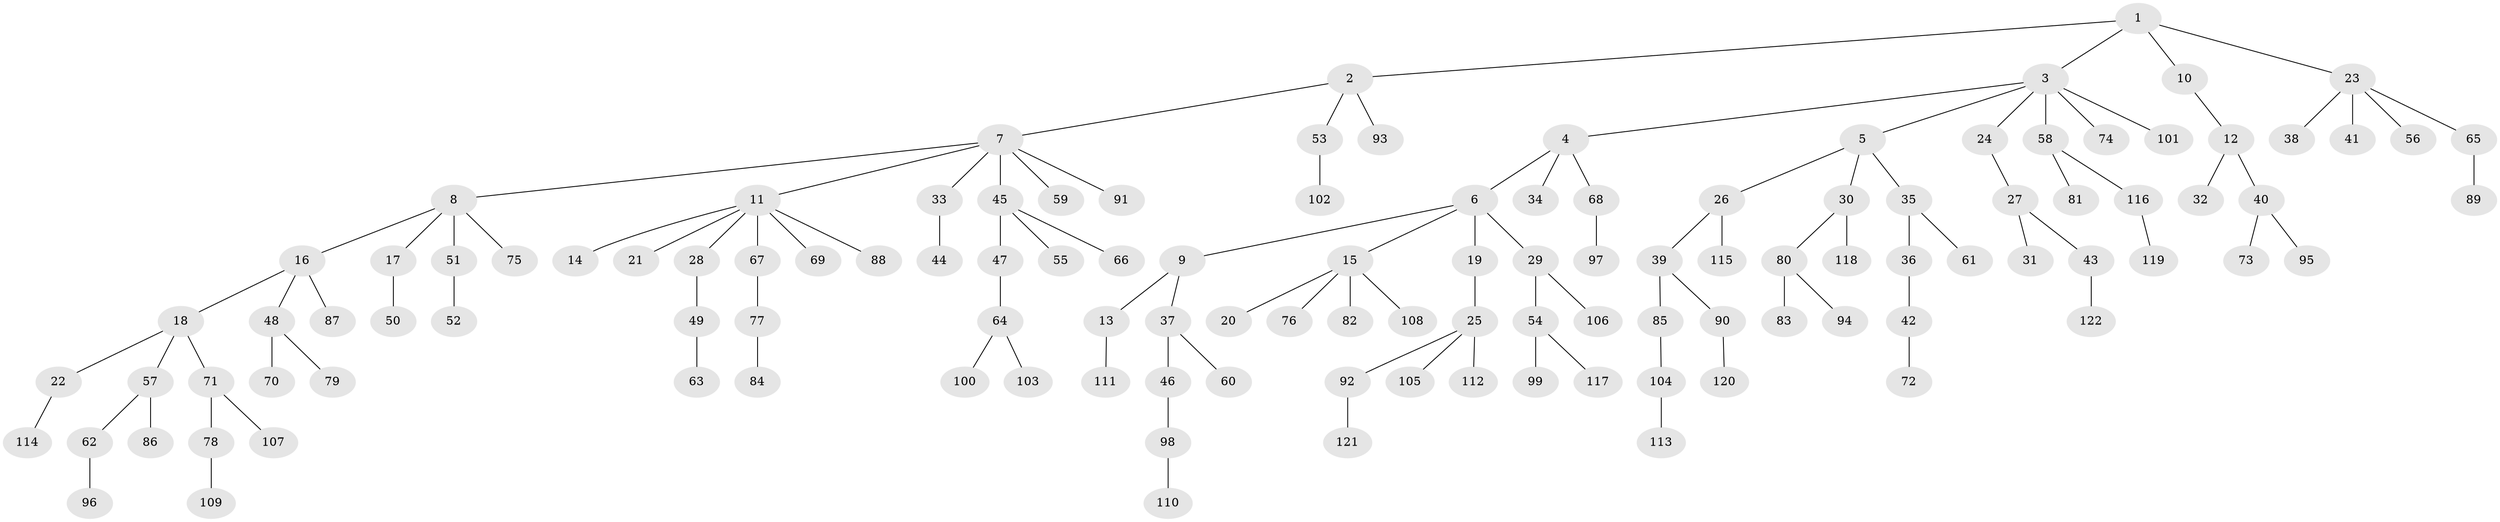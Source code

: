// coarse degree distribution, {4: 0.06976744186046512, 3: 0.10465116279069768, 6: 0.03488372093023256, 5: 0.023255813953488372, 2: 0.29069767441860467, 1: 0.47674418604651164}
// Generated by graph-tools (version 1.1) at 2025/51/03/04/25 22:51:35]
// undirected, 122 vertices, 121 edges
graph export_dot {
  node [color=gray90,style=filled];
  1;
  2;
  3;
  4;
  5;
  6;
  7;
  8;
  9;
  10;
  11;
  12;
  13;
  14;
  15;
  16;
  17;
  18;
  19;
  20;
  21;
  22;
  23;
  24;
  25;
  26;
  27;
  28;
  29;
  30;
  31;
  32;
  33;
  34;
  35;
  36;
  37;
  38;
  39;
  40;
  41;
  42;
  43;
  44;
  45;
  46;
  47;
  48;
  49;
  50;
  51;
  52;
  53;
  54;
  55;
  56;
  57;
  58;
  59;
  60;
  61;
  62;
  63;
  64;
  65;
  66;
  67;
  68;
  69;
  70;
  71;
  72;
  73;
  74;
  75;
  76;
  77;
  78;
  79;
  80;
  81;
  82;
  83;
  84;
  85;
  86;
  87;
  88;
  89;
  90;
  91;
  92;
  93;
  94;
  95;
  96;
  97;
  98;
  99;
  100;
  101;
  102;
  103;
  104;
  105;
  106;
  107;
  108;
  109;
  110;
  111;
  112;
  113;
  114;
  115;
  116;
  117;
  118;
  119;
  120;
  121;
  122;
  1 -- 2;
  1 -- 3;
  1 -- 10;
  1 -- 23;
  2 -- 7;
  2 -- 53;
  2 -- 93;
  3 -- 4;
  3 -- 5;
  3 -- 24;
  3 -- 58;
  3 -- 74;
  3 -- 101;
  4 -- 6;
  4 -- 34;
  4 -- 68;
  5 -- 26;
  5 -- 30;
  5 -- 35;
  6 -- 9;
  6 -- 15;
  6 -- 19;
  6 -- 29;
  7 -- 8;
  7 -- 11;
  7 -- 33;
  7 -- 45;
  7 -- 59;
  7 -- 91;
  8 -- 16;
  8 -- 17;
  8 -- 51;
  8 -- 75;
  9 -- 13;
  9 -- 37;
  10 -- 12;
  11 -- 14;
  11 -- 21;
  11 -- 28;
  11 -- 67;
  11 -- 69;
  11 -- 88;
  12 -- 32;
  12 -- 40;
  13 -- 111;
  15 -- 20;
  15 -- 76;
  15 -- 82;
  15 -- 108;
  16 -- 18;
  16 -- 48;
  16 -- 87;
  17 -- 50;
  18 -- 22;
  18 -- 57;
  18 -- 71;
  19 -- 25;
  22 -- 114;
  23 -- 38;
  23 -- 41;
  23 -- 56;
  23 -- 65;
  24 -- 27;
  25 -- 92;
  25 -- 105;
  25 -- 112;
  26 -- 39;
  26 -- 115;
  27 -- 31;
  27 -- 43;
  28 -- 49;
  29 -- 54;
  29 -- 106;
  30 -- 80;
  30 -- 118;
  33 -- 44;
  35 -- 36;
  35 -- 61;
  36 -- 42;
  37 -- 46;
  37 -- 60;
  39 -- 85;
  39 -- 90;
  40 -- 73;
  40 -- 95;
  42 -- 72;
  43 -- 122;
  45 -- 47;
  45 -- 55;
  45 -- 66;
  46 -- 98;
  47 -- 64;
  48 -- 70;
  48 -- 79;
  49 -- 63;
  51 -- 52;
  53 -- 102;
  54 -- 99;
  54 -- 117;
  57 -- 62;
  57 -- 86;
  58 -- 81;
  58 -- 116;
  62 -- 96;
  64 -- 100;
  64 -- 103;
  65 -- 89;
  67 -- 77;
  68 -- 97;
  71 -- 78;
  71 -- 107;
  77 -- 84;
  78 -- 109;
  80 -- 83;
  80 -- 94;
  85 -- 104;
  90 -- 120;
  92 -- 121;
  98 -- 110;
  104 -- 113;
  116 -- 119;
}
